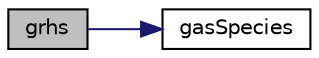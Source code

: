 digraph "grhs"
{
  bgcolor="transparent";
  edge [fontname="Helvetica",fontsize="10",labelfontname="Helvetica",labelfontsize="10"];
  node [fontname="Helvetica",fontsize="10",shape=record];
  rankdir="LR";
  Node330 [label="grhs",height=0.2,width=0.4,color="black", fillcolor="grey75", style="filled", fontcolor="black"];
  Node330 -> Node331 [color="midnightblue",fontsize="10",style="solid",fontname="Helvetica"];
  Node331 [label="gasSpecies",height=0.2,width=0.4,color="black",URL="$a31545.html#afa29b0c00c329f10284a209df013a6f9"];
}
